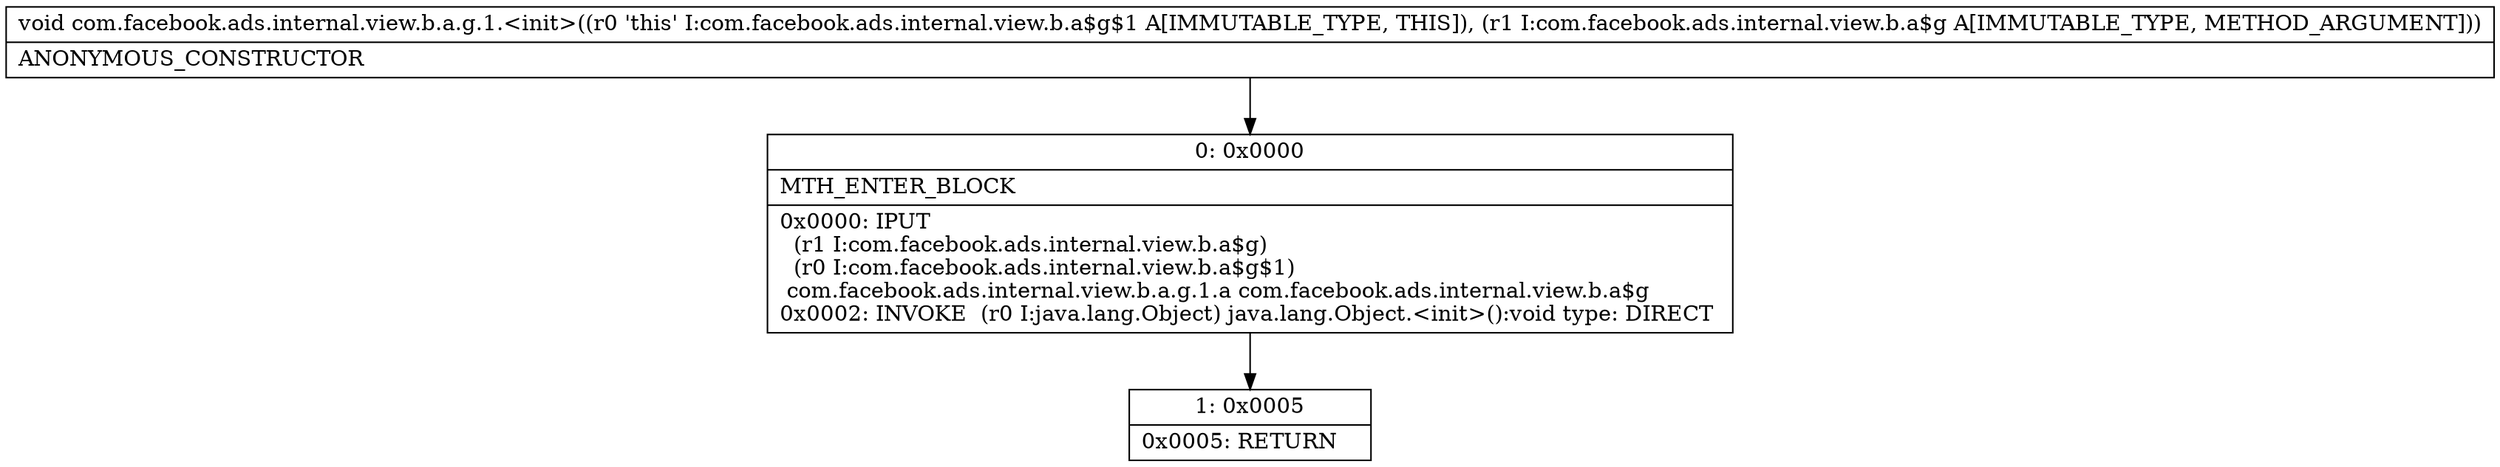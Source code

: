 digraph "CFG forcom.facebook.ads.internal.view.b.a.g.1.\<init\>(Lcom\/facebook\/ads\/internal\/view\/b\/a$g;)V" {
Node_0 [shape=record,label="{0\:\ 0x0000|MTH_ENTER_BLOCK\l|0x0000: IPUT  \l  (r1 I:com.facebook.ads.internal.view.b.a$g)\l  (r0 I:com.facebook.ads.internal.view.b.a$g$1)\l com.facebook.ads.internal.view.b.a.g.1.a com.facebook.ads.internal.view.b.a$g \l0x0002: INVOKE  (r0 I:java.lang.Object) java.lang.Object.\<init\>():void type: DIRECT \l}"];
Node_1 [shape=record,label="{1\:\ 0x0005|0x0005: RETURN   \l}"];
MethodNode[shape=record,label="{void com.facebook.ads.internal.view.b.a.g.1.\<init\>((r0 'this' I:com.facebook.ads.internal.view.b.a$g$1 A[IMMUTABLE_TYPE, THIS]), (r1 I:com.facebook.ads.internal.view.b.a$g A[IMMUTABLE_TYPE, METHOD_ARGUMENT]))  | ANONYMOUS_CONSTRUCTOR\l}"];
MethodNode -> Node_0;
Node_0 -> Node_1;
}

